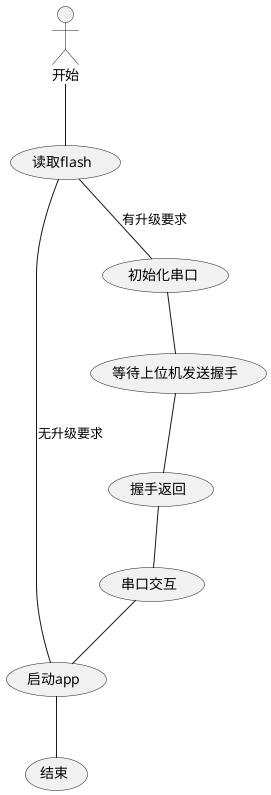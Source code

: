 @startuml bootloader
top to bottom direction
skinparam packageStyle rectangle
actor 开始
开始--(读取flash)
(读取flash)--(启动app):无升级要求
(读取flash)--(初始化串口):有升级要求
(初始化串口)--(等待上位机发送握手)
(等待上位机发送握手)--(握手返回)
(握手返回)--(串口交互)
(串口交互)--(启动app)
(启动app)--(结束)
@enduml